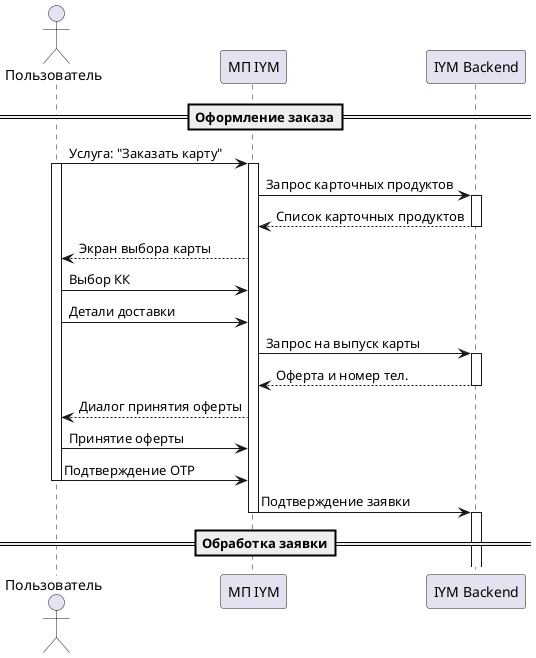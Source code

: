 @startuml
actor       "Пользователь" as User
participant "МП IYM"       as App
participant "IYM Backend"  as BE

==Оформление заказа==
User -> App : Услуга: "Заказать карту"
activate User
activate App
App -> BE : Запрос карточных продуктов
activate BE
App <-- BE : Список карточных продуктов
deactivate BE
User <-- App : Экран выбора карты
User -> App : Выбор КК
User -> App : Детали доставки
App -> BE : Запрос на выпуск карты
activate BE
App <-- BE : Оферта и номер тел.
deactivate BE
User <-- App : Диалог принятия оферты
User -> App : Принятие оферты
User -> App : Подтверждение OTP
deactivate User
App -> BE : Подтверждение заявки
deactivate App
activate BE
==Обработка заявки==

@enduml
